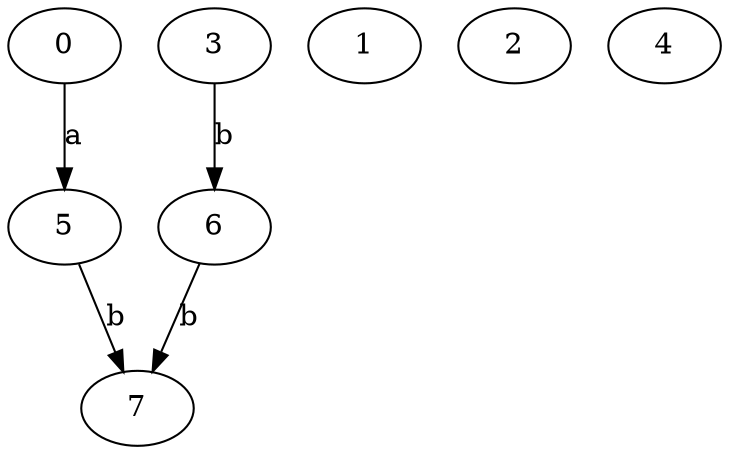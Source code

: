 strict digraph  {
0;
1;
2;
3;
4;
5;
6;
7;
0 -> 5  [label=a];
3 -> 6  [label=b];
5 -> 7  [label=b];
6 -> 7  [label=b];
}
